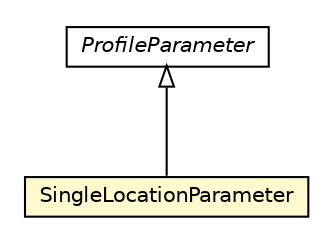 #!/usr/local/bin/dot
#
# Class diagram 
# Generated by UMLGraph version R5_6-24-gf6e263 (http://www.umlgraph.org/)
#

digraph G {
	edge [fontname="Helvetica",fontsize=10,labelfontname="Helvetica",labelfontsize=10];
	node [fontname="Helvetica",fontsize=10,shape=plaintext];
	nodesep=0.25;
	ranksep=0.5;
	// org.universAAL.middleware.service.owls.profile.SingleLocationParameter
	c332929 [label=<<table title="org.universAAL.middleware.service.owls.profile.SingleLocationParameter" border="0" cellborder="1" cellspacing="0" cellpadding="2" port="p" bgcolor="lemonChiffon" href="./SingleLocationParameter.html">
		<tr><td><table border="0" cellspacing="0" cellpadding="1">
<tr><td align="center" balign="center"> SingleLocationParameter </td></tr>
		</table></td></tr>
		</table>>, URL="./SingleLocationParameter.html", fontname="Helvetica", fontcolor="black", fontsize=10.0];
	// org.universAAL.middleware.service.owls.profile.ProfileParameter
	c332933 [label=<<table title="org.universAAL.middleware.service.owls.profile.ProfileParameter" border="0" cellborder="1" cellspacing="0" cellpadding="2" port="p" href="./ProfileParameter.html">
		<tr><td><table border="0" cellspacing="0" cellpadding="1">
<tr><td align="center" balign="center"><font face="Helvetica-Oblique"> ProfileParameter </font></td></tr>
		</table></td></tr>
		</table>>, URL="./ProfileParameter.html", fontname="Helvetica", fontcolor="black", fontsize=10.0];
	//org.universAAL.middleware.service.owls.profile.SingleLocationParameter extends org.universAAL.middleware.service.owls.profile.ProfileParameter
	c332933:p -> c332929:p [dir=back,arrowtail=empty];
}

